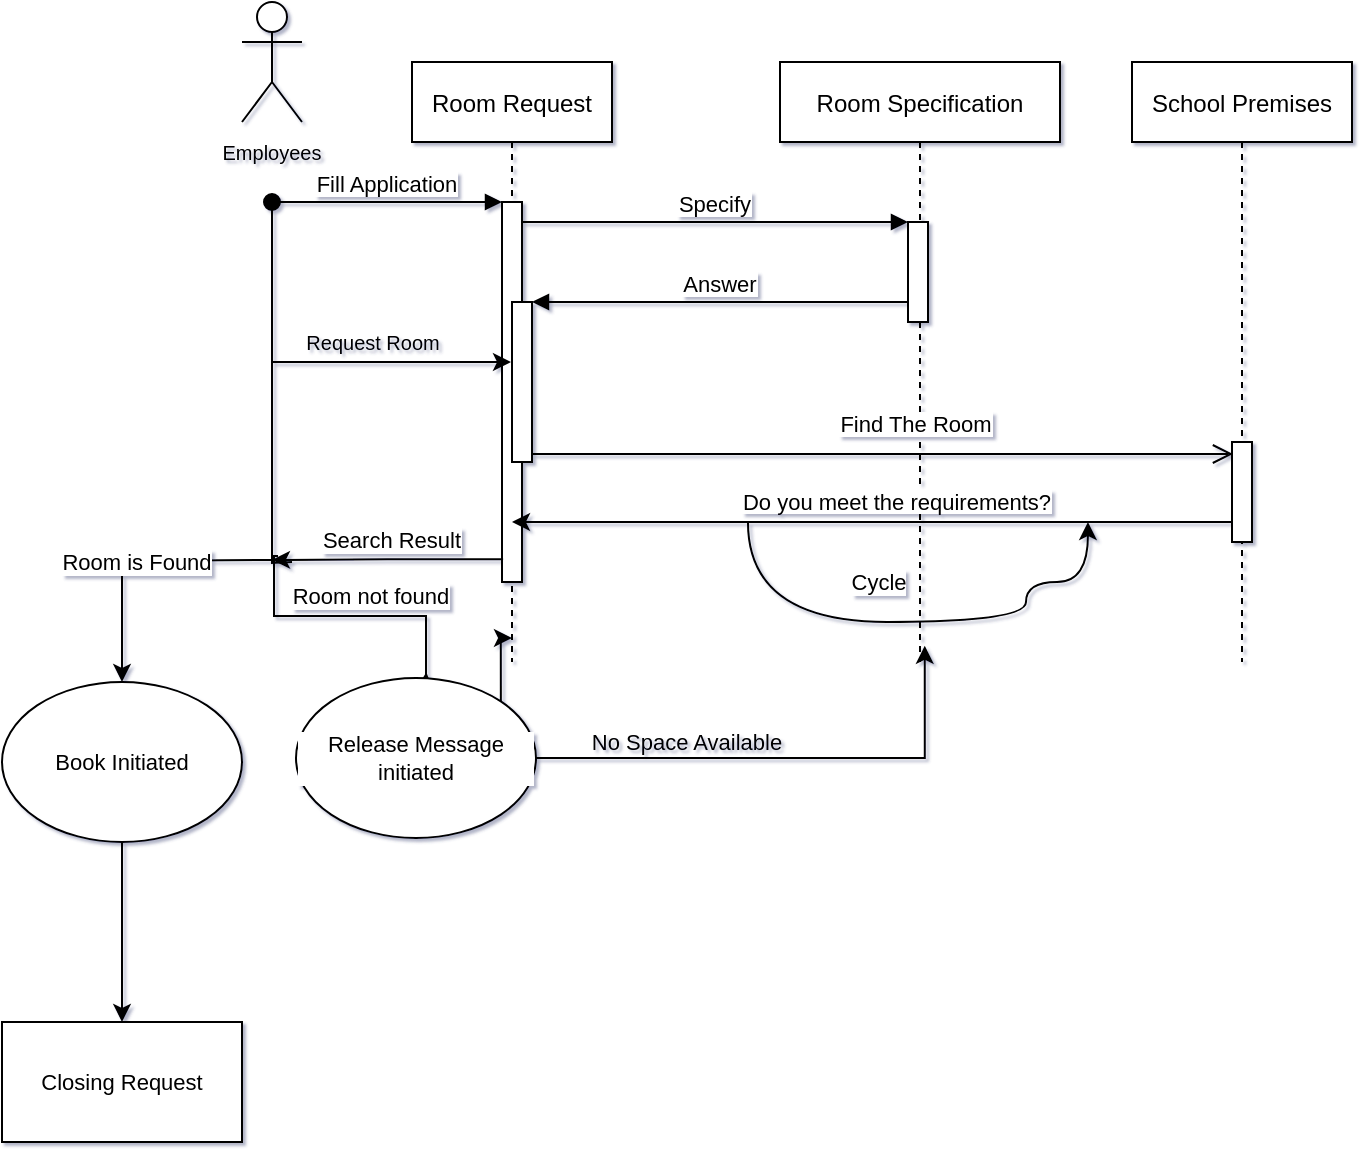 <mxfile version="15.4.1" type="github">
  <diagram id="kgpKYQtTHZ0yAKxKKP6v" name="Page-1">
    <mxGraphModel dx="1781" dy="517" grid="1" gridSize="10" guides="1" tooltips="1" connect="1" arrows="1" fold="1" page="1" pageScale="1" pageWidth="850" pageHeight="1100" math="0" shadow="1">
      <root>
        <mxCell id="0" />
        <mxCell id="1" parent="0" />
        <mxCell id="3nuBFxr9cyL0pnOWT2aG-1" value="Room Request" style="shape=umlLifeline;perimeter=lifelinePerimeter;container=1;collapsible=0;recursiveResize=0;rounded=0;shadow=0;strokeWidth=1;" parent="1" vertex="1">
          <mxGeometry x="193" y="80" width="100" height="300" as="geometry" />
        </mxCell>
        <mxCell id="3nuBFxr9cyL0pnOWT2aG-2" value="" style="points=[];perimeter=orthogonalPerimeter;rounded=0;shadow=0;strokeWidth=1;" parent="3nuBFxr9cyL0pnOWT2aG-1" vertex="1">
          <mxGeometry x="45" y="70" width="10" height="190" as="geometry" />
        </mxCell>
        <mxCell id="3nuBFxr9cyL0pnOWT2aG-3" value="Fill Application" style="verticalAlign=bottom;startArrow=oval;endArrow=block;startSize=8;shadow=0;strokeWidth=1;" parent="3nuBFxr9cyL0pnOWT2aG-1" target="3nuBFxr9cyL0pnOWT2aG-2" edge="1">
          <mxGeometry relative="1" as="geometry">
            <mxPoint x="-70" y="70" as="sourcePoint" />
          </mxGeometry>
        </mxCell>
        <mxCell id="3nuBFxr9cyL0pnOWT2aG-4" value="" style="points=[];perimeter=orthogonalPerimeter;rounded=0;shadow=0;strokeWidth=1;" parent="3nuBFxr9cyL0pnOWT2aG-1" vertex="1">
          <mxGeometry x="50" y="120" width="10" height="80" as="geometry" />
        </mxCell>
        <mxCell id="CUH2-jBaXbAoZu0HupLi-17" value="Search Result" style="text;html=1;strokeColor=none;fillColor=none;align=center;verticalAlign=middle;whiteSpace=wrap;rounded=0;labelBackgroundColor=#FFFFFF;fontSize=11;" vertex="1" parent="3nuBFxr9cyL0pnOWT2aG-1">
          <mxGeometry x="-50" y="224" width="80" height="30" as="geometry" />
        </mxCell>
        <mxCell id="3nuBFxr9cyL0pnOWT2aG-5" value="Room Specification" style="shape=umlLifeline;perimeter=lifelinePerimeter;container=1;collapsible=0;recursiveResize=0;rounded=0;shadow=0;strokeWidth=1;" parent="1" vertex="1">
          <mxGeometry x="377" y="80" width="140" height="300" as="geometry" />
        </mxCell>
        <mxCell id="3nuBFxr9cyL0pnOWT2aG-6" value="" style="points=[];perimeter=orthogonalPerimeter;rounded=0;shadow=0;strokeWidth=1;" parent="3nuBFxr9cyL0pnOWT2aG-5" vertex="1">
          <mxGeometry x="64" y="80" width="10" height="50" as="geometry" />
        </mxCell>
        <mxCell id="CUH2-jBaXbAoZu0HupLi-11" value="&lt;div style=&quot;font-size: 11px&quot;&gt;&lt;font style=&quot;font-size: 11px&quot;&gt;&lt;span style=&quot;background-color: rgb(255 , 255 , 255)&quot;&gt;Do you meet the requirements?&lt;/span&gt;&lt;/font&gt;&lt;/div&gt;" style="text;html=1;align=center;verticalAlign=middle;resizable=0;points=[];autosize=1;strokeColor=none;fillColor=none;fontSize=10;" vertex="1" parent="3nuBFxr9cyL0pnOWT2aG-5">
          <mxGeometry x="-27" y="210" width="170" height="20" as="geometry" />
        </mxCell>
        <mxCell id="CUH2-jBaXbAoZu0HupLi-29" value="" style="curved=1;endArrow=classic;html=1;rounded=0;fontSize=11;edgeStyle=orthogonalEdgeStyle;" edge="1" parent="3nuBFxr9cyL0pnOWT2aG-5">
          <mxGeometry width="50" height="50" relative="1" as="geometry">
            <mxPoint x="-16.02" y="230.03" as="sourcePoint" />
            <mxPoint x="153.98" y="230.03" as="targetPoint" />
            <Array as="points">
              <mxPoint x="-16" y="280" />
              <mxPoint x="123" y="280" />
              <mxPoint x="123" y="260" />
              <mxPoint x="154" y="260" />
            </Array>
          </mxGeometry>
        </mxCell>
        <mxCell id="CUH2-jBaXbAoZu0HupLi-30" value="Cycle" style="edgeLabel;html=1;align=center;verticalAlign=middle;resizable=0;points=[];fontSize=11;" vertex="1" connectable="0" parent="CUH2-jBaXbAoZu0HupLi-29">
          <mxGeometry x="-0.277" y="2" relative="1" as="geometry">
            <mxPoint x="17" y="-18" as="offset" />
          </mxGeometry>
        </mxCell>
        <mxCell id="3nuBFxr9cyL0pnOWT2aG-8" value="Specify" style="verticalAlign=bottom;endArrow=block;entryX=0;entryY=0;shadow=0;strokeWidth=1;" parent="1" source="3nuBFxr9cyL0pnOWT2aG-2" target="3nuBFxr9cyL0pnOWT2aG-6" edge="1">
          <mxGeometry relative="1" as="geometry">
            <mxPoint x="348" y="160" as="sourcePoint" />
          </mxGeometry>
        </mxCell>
        <mxCell id="3nuBFxr9cyL0pnOWT2aG-9" value="Answer" style="verticalAlign=bottom;endArrow=block;entryX=1;entryY=0;shadow=0;strokeWidth=1;" parent="1" source="3nuBFxr9cyL0pnOWT2aG-6" target="3nuBFxr9cyL0pnOWT2aG-4" edge="1">
          <mxGeometry relative="1" as="geometry">
            <mxPoint x="313" y="200" as="sourcePoint" />
          </mxGeometry>
        </mxCell>
        <mxCell id="3nuBFxr9cyL0pnOWT2aG-10" value="Find The Room" style="verticalAlign=bottom;endArrow=open;endSize=8;shadow=0;strokeWidth=1;" parent="1" edge="1">
          <mxGeometry x="0.095" y="6" relative="1" as="geometry">
            <mxPoint x="603.5" y="276" as="targetPoint" />
            <mxPoint x="253" y="276" as="sourcePoint" />
            <mxPoint as="offset" />
          </mxGeometry>
        </mxCell>
        <mxCell id="d1-zGNS-yDANcjSt0rI0-1" value="&lt;font style=&quot;font-size: 10px&quot;&gt;Employees&lt;/font&gt;" style="text;html=1;strokeColor=none;fillColor=none;align=center;verticalAlign=middle;whiteSpace=wrap;rounded=0;" parent="1" vertex="1">
          <mxGeometry x="93" y="110" width="60" height="30" as="geometry" />
        </mxCell>
        <mxCell id="CUH2-jBaXbAoZu0HupLi-1" value="" style="endArrow=classic;html=1;rounded=0;fontSize=10;edgeStyle=orthogonalEdgeStyle;" edge="1" parent="1" target="3nuBFxr9cyL0pnOWT2aG-1">
          <mxGeometry width="50" height="50" relative="1" as="geometry">
            <mxPoint x="123" y="150" as="sourcePoint" />
            <mxPoint x="173" y="200" as="targetPoint" />
            <Array as="points">
              <mxPoint x="123" y="230" />
            </Array>
          </mxGeometry>
        </mxCell>
        <mxCell id="CUH2-jBaXbAoZu0HupLi-3" value="Request Room" style="text;html=1;align=center;verticalAlign=middle;resizable=0;points=[];autosize=1;strokeColor=none;fillColor=none;fontSize=10;" vertex="1" parent="1">
          <mxGeometry x="133" y="210" width="80" height="20" as="geometry" />
        </mxCell>
        <mxCell id="CUH2-jBaXbAoZu0HupLi-7" value="School Premises" style="shape=umlLifeline;perimeter=lifelinePerimeter;container=1;collapsible=0;recursiveResize=0;rounded=0;shadow=0;strokeWidth=1;" vertex="1" parent="1">
          <mxGeometry x="553" y="80" width="110" height="300" as="geometry" />
        </mxCell>
        <mxCell id="CUH2-jBaXbAoZu0HupLi-8" value="" style="points=[];perimeter=orthogonalPerimeter;rounded=0;shadow=0;strokeWidth=1;" vertex="1" parent="CUH2-jBaXbAoZu0HupLi-7">
          <mxGeometry x="50" y="190" width="10" height="50" as="geometry" />
        </mxCell>
        <mxCell id="CUH2-jBaXbAoZu0HupLi-9" value="" style="endArrow=classic;html=1;rounded=0;fontSize=10;edgeStyle=orthogonalEdgeStyle;" edge="1" parent="1" target="3nuBFxr9cyL0pnOWT2aG-1">
          <mxGeometry width="50" height="50" relative="1" as="geometry">
            <mxPoint x="603" y="310" as="sourcePoint" />
            <mxPoint x="261.52" y="320.24" as="targetPoint" />
            <Array as="points">
              <mxPoint x="353" y="310" />
              <mxPoint x="353" y="310" />
            </Array>
          </mxGeometry>
        </mxCell>
        <mxCell id="CUH2-jBaXbAoZu0HupLi-10" value="" style="shape=umlActor;verticalLabelPosition=bottom;verticalAlign=top;html=1;outlineConnect=0;fontSize=10;" vertex="1" parent="1">
          <mxGeometry x="108" y="50" width="30" height="60" as="geometry" />
        </mxCell>
        <mxCell id="CUH2-jBaXbAoZu0HupLi-12" value="" style="endArrow=classic;html=1;rounded=0;fontSize=11;edgeStyle=orthogonalEdgeStyle;exitX=0.055;exitY=0.94;exitDx=0;exitDy=0;exitPerimeter=0;" edge="1" parent="1" source="3nuBFxr9cyL0pnOWT2aG-2">
          <mxGeometry width="50" height="50" relative="1" as="geometry">
            <mxPoint x="138" y="320" as="sourcePoint" />
            <mxPoint x="123" y="329" as="targetPoint" />
          </mxGeometry>
        </mxCell>
        <mxCell id="CUH2-jBaXbAoZu0HupLi-16" value="" style="endArrow=none;html=1;rounded=0;fontSize=11;edgeStyle=orthogonalEdgeStyle;" edge="1" parent="1">
          <mxGeometry width="50" height="50" relative="1" as="geometry">
            <mxPoint x="133" y="330" as="sourcePoint" />
            <mxPoint x="123" y="230" as="targetPoint" />
          </mxGeometry>
        </mxCell>
        <mxCell id="CUH2-jBaXbAoZu0HupLi-18" value="" style="endArrow=classic;html=1;rounded=0;fontSize=11;edgeStyle=orthogonalEdgeStyle;" edge="1" parent="1" target="CUH2-jBaXbAoZu0HupLi-20">
          <mxGeometry relative="1" as="geometry">
            <mxPoint x="123" y="329" as="sourcePoint" />
            <mxPoint x="123" y="419" as="targetPoint" />
            <Array as="points" />
          </mxGeometry>
        </mxCell>
        <mxCell id="CUH2-jBaXbAoZu0HupLi-19" value="Room is Found" style="edgeLabel;resizable=0;html=1;align=center;verticalAlign=middle;labelBackgroundColor=#FFFFFF;fontSize=11;" connectable="0" vertex="1" parent="CUH2-jBaXbAoZu0HupLi-18">
          <mxGeometry relative="1" as="geometry" />
        </mxCell>
        <mxCell id="CUH2-jBaXbAoZu0HupLi-27" style="edgeStyle=orthogonalEdgeStyle;rounded=0;orthogonalLoop=1;jettySize=auto;html=1;exitX=0.5;exitY=1;exitDx=0;exitDy=0;fontSize=11;" edge="1" parent="1" source="CUH2-jBaXbAoZu0HupLi-20">
          <mxGeometry relative="1" as="geometry">
            <mxPoint x="48" y="560" as="targetPoint" />
          </mxGeometry>
        </mxCell>
        <mxCell id="CUH2-jBaXbAoZu0HupLi-20" value="Book Initiated" style="ellipse;whiteSpace=wrap;html=1;labelBackgroundColor=#FFFFFF;fontSize=11;" vertex="1" parent="1">
          <mxGeometry x="-12" y="390" width="120" height="80" as="geometry" />
        </mxCell>
        <mxCell id="CUH2-jBaXbAoZu0HupLi-22" style="edgeStyle=orthogonalEdgeStyle;rounded=0;orthogonalLoop=1;jettySize=auto;html=1;fontSize=11;entryX=0.543;entryY=-0.036;entryDx=0;entryDy=0;entryPerimeter=0;" edge="1" parent="1" target="CUH2-jBaXbAoZu0HupLi-21">
          <mxGeometry relative="1" as="geometry">
            <mxPoint x="204" y="397.0" as="targetPoint" />
            <mxPoint x="126" y="327" as="sourcePoint" />
            <Array as="points">
              <mxPoint x="124" y="327" />
              <mxPoint x="124" y="357" />
              <mxPoint x="200" y="357" />
              <mxPoint x="200" y="387" />
            </Array>
          </mxGeometry>
        </mxCell>
        <mxCell id="CUH2-jBaXbAoZu0HupLi-24" style="edgeStyle=orthogonalEdgeStyle;rounded=0;orthogonalLoop=1;jettySize=auto;html=1;exitX=1;exitY=0;exitDx=0;exitDy=0;fontSize=11;" edge="1" parent="1" source="CUH2-jBaXbAoZu0HupLi-21" target="3nuBFxr9cyL0pnOWT2aG-1">
          <mxGeometry relative="1" as="geometry" />
        </mxCell>
        <mxCell id="CUH2-jBaXbAoZu0HupLi-25" style="edgeStyle=orthogonalEdgeStyle;rounded=0;orthogonalLoop=1;jettySize=auto;html=1;exitX=1;exitY=0.5;exitDx=0;exitDy=0;entryX=0.517;entryY=0.973;entryDx=0;entryDy=0;entryPerimeter=0;fontSize=11;" edge="1" parent="1" source="CUH2-jBaXbAoZu0HupLi-21" target="3nuBFxr9cyL0pnOWT2aG-5">
          <mxGeometry relative="1" as="geometry" />
        </mxCell>
        <mxCell id="CUH2-jBaXbAoZu0HupLi-21" value="Release Message initiated" style="ellipse;whiteSpace=wrap;html=1;labelBackgroundColor=#FFFFFF;fontSize=11;" vertex="1" parent="1">
          <mxGeometry x="135" y="388" width="120" height="80" as="geometry" />
        </mxCell>
        <mxCell id="CUH2-jBaXbAoZu0HupLi-23" value="Room not found" style="edgeLabel;resizable=0;html=1;align=center;verticalAlign=middle;labelBackgroundColor=#FFFFFF;fontSize=11;" connectable="0" vertex="1" parent="1">
          <mxGeometry x="173.004" y="330.0" as="geometry">
            <mxPoint x="-1" y="17" as="offset" />
          </mxGeometry>
        </mxCell>
        <mxCell id="CUH2-jBaXbAoZu0HupLi-26" value="No Space Available" style="text;html=1;align=center;verticalAlign=middle;resizable=0;points=[];autosize=1;strokeColor=none;fillColor=none;fontSize=11;" vertex="1" parent="1">
          <mxGeometry x="275" y="410" width="110" height="20" as="geometry" />
        </mxCell>
        <mxCell id="CUH2-jBaXbAoZu0HupLi-28" value="Closing Request" style="rounded=0;whiteSpace=wrap;html=1;labelBackgroundColor=#FFFFFF;fontSize=11;" vertex="1" parent="1">
          <mxGeometry x="-12" y="560" width="120" height="60" as="geometry" />
        </mxCell>
      </root>
    </mxGraphModel>
  </diagram>
</mxfile>
